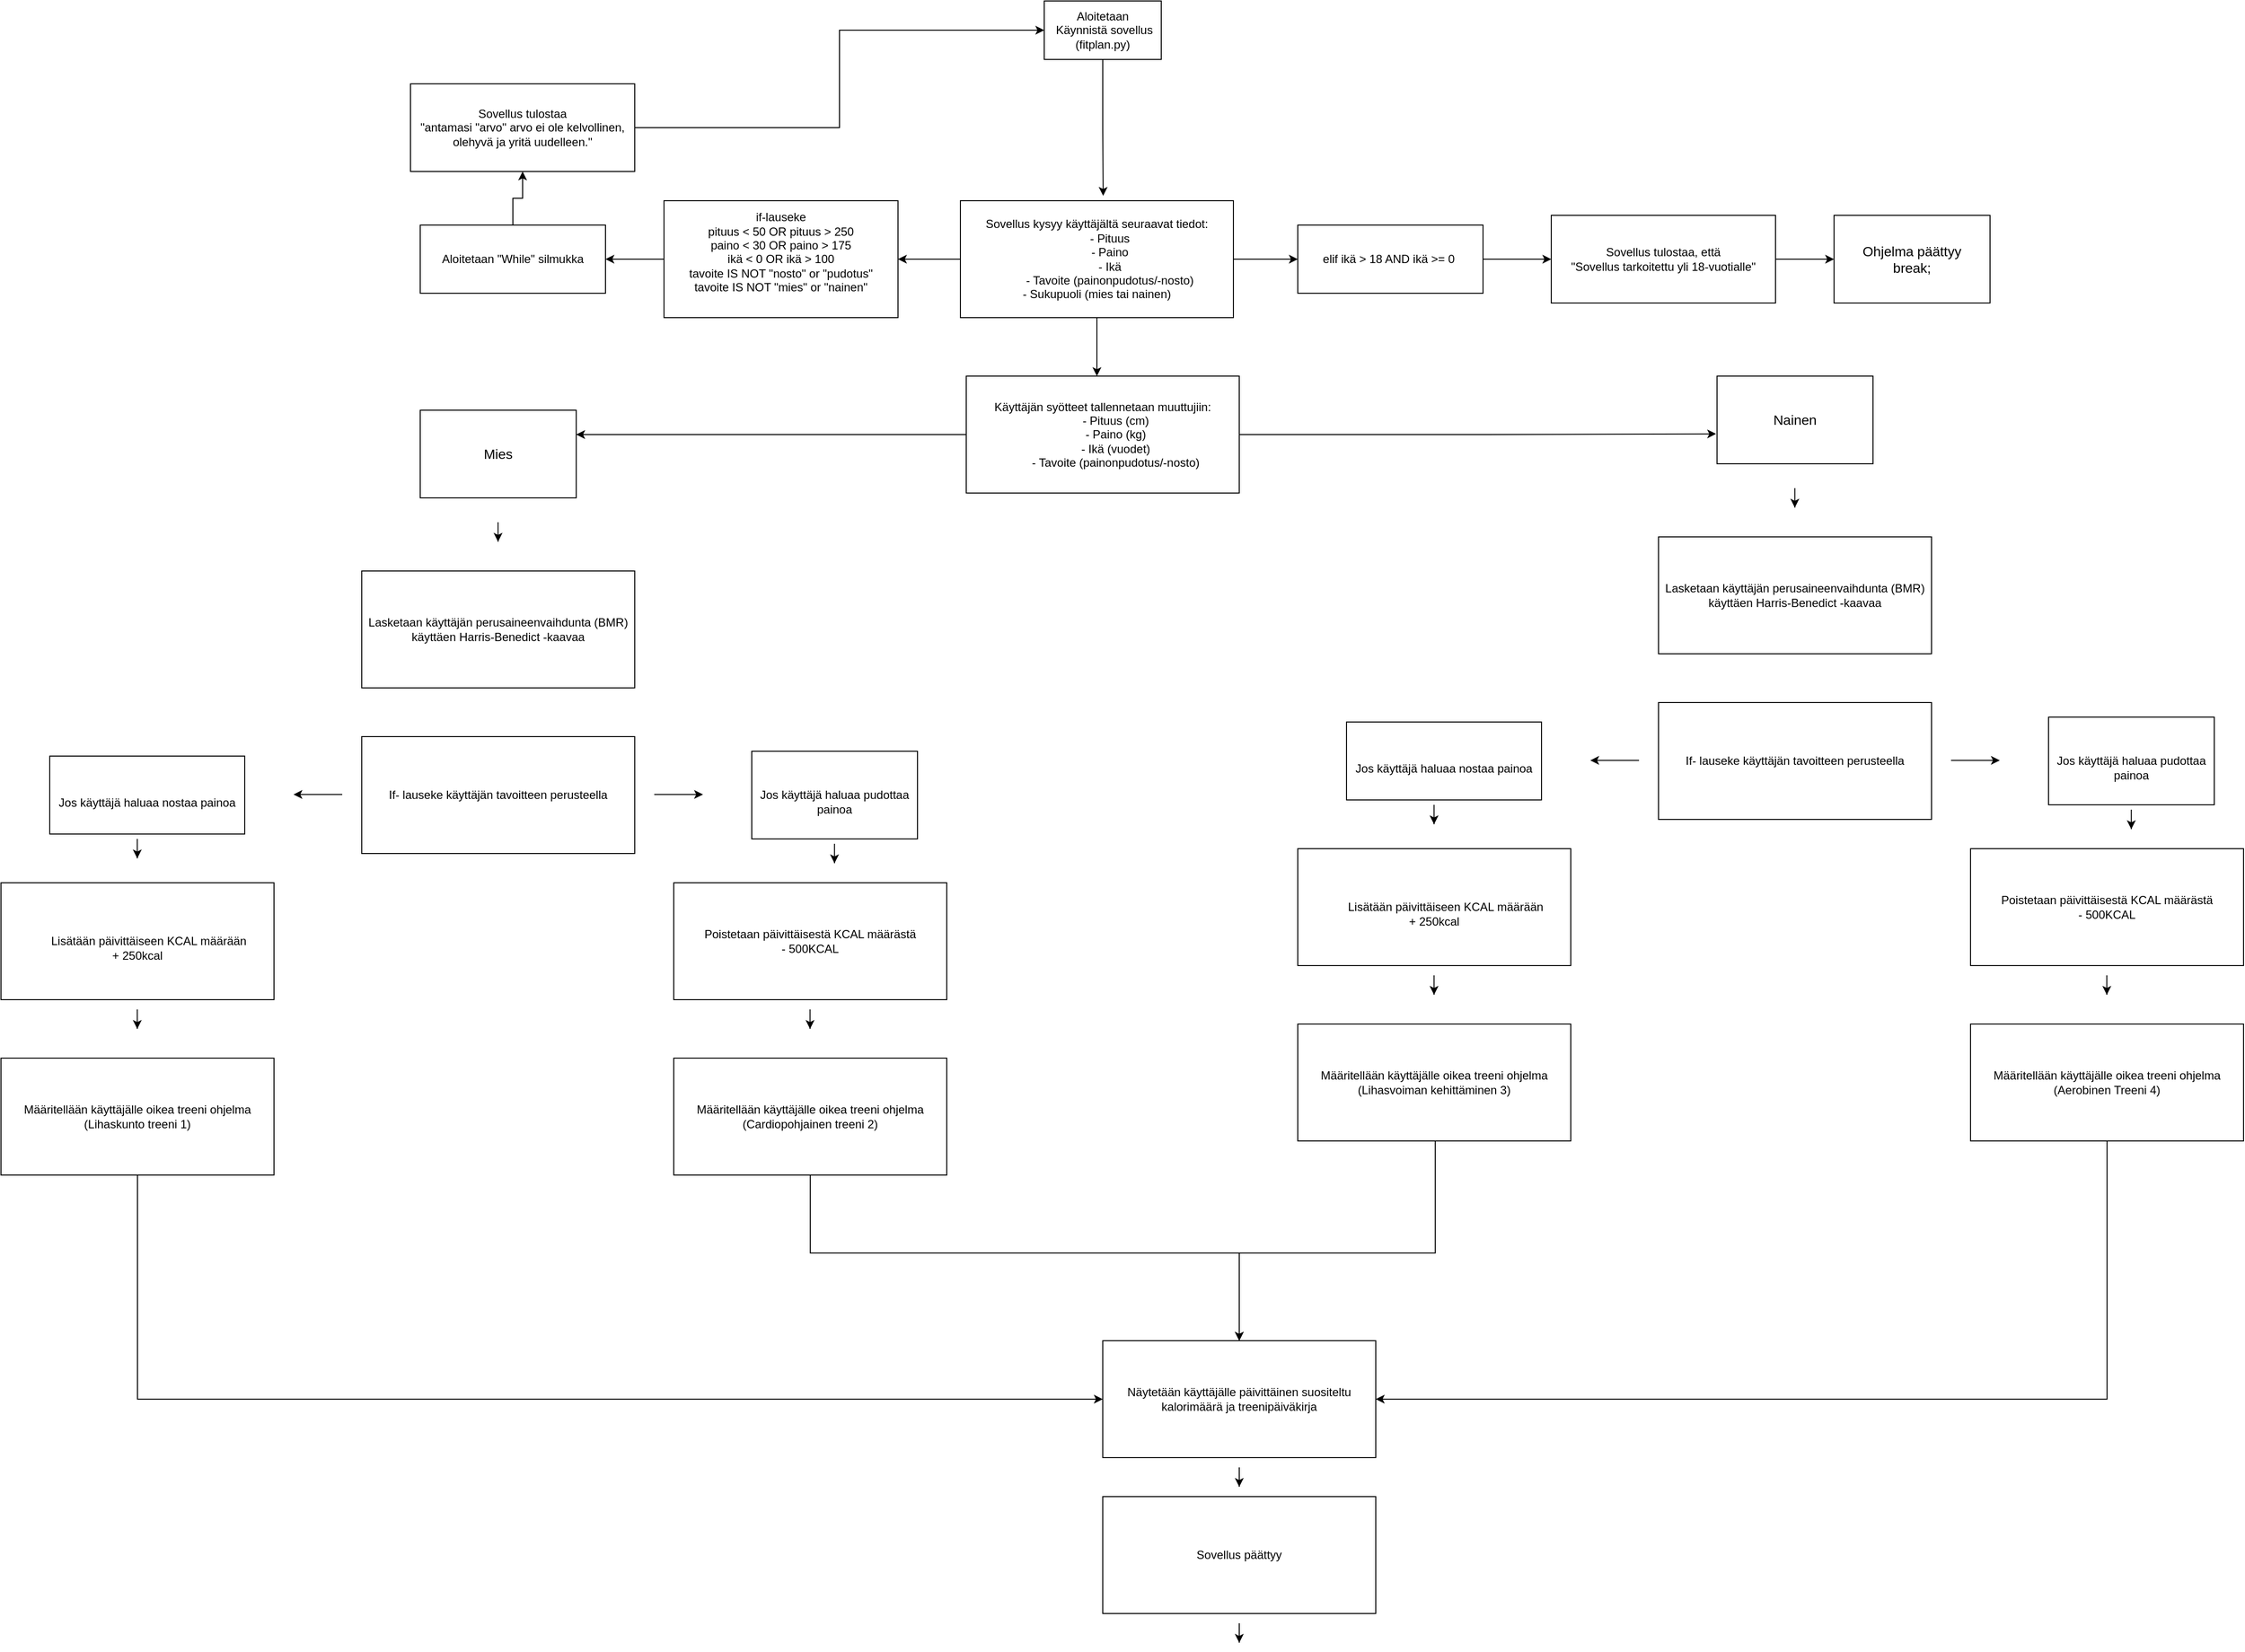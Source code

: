 <mxfile version="24.4.2" type="github">
  <diagram name="Sivu-1" id="mKQbyd3kxPPgr81X4ePe">
    <mxGraphModel dx="3558" dy="2354" grid="1" gridSize="10" guides="1" tooltips="1" connect="1" arrows="1" fold="1" page="1" pageScale="1" pageWidth="827" pageHeight="1169" math="0" shadow="0">
      <root>
        <mxCell id="0" />
        <mxCell id="1" parent="0" />
        <mxCell id="co7VD3hLq3T6lfHDUUdx-61" value="" style="edgeStyle=orthogonalEdgeStyle;rounded=0;orthogonalLoop=1;jettySize=auto;html=1;entryX=0.523;entryY=-0.042;entryDx=0;entryDy=0;entryPerimeter=0;" edge="1" parent="1" source="0m5QerFudpK0_N1F6iSb-1" target="0m5QerFudpK0_N1F6iSb-4">
          <mxGeometry relative="1" as="geometry">
            <mxPoint x="420" y="-20" as="targetPoint" />
          </mxGeometry>
        </mxCell>
        <mxCell id="0m5QerFudpK0_N1F6iSb-1" value="&lt;span style=&quot;text-align: start;&quot;&gt;&lt;span dir=&quot;ltr&quot; class=&quot;ui-provider da bai baj bak bal bam ban bao bap baq bar bas bat bau bav baw bax bay baz bba bbb bbc bbd bbe bbf bbg bbh bbi bbj bbk bbl bbm bbn bbo bbp&quot;&gt;Aloitetaan&lt;/span&gt;&lt;/span&gt;&lt;div&gt;&lt;span style=&quot;text-align: start;&quot;&gt;&lt;span dir=&quot;ltr&quot; class=&quot;ui-provider da bai baj bak bal bam ban bao bap baq bar bas bat bau bav baw bax bay baz bba bbb bbc bbd bbe bbf bbg bbh bbi bbj bbk bbl bbm bbn bbo bbp&quot;&gt;&amp;nbsp;Käynnistä sovellus (fitplan.py)&lt;/span&gt;&lt;/span&gt;&lt;/div&gt;" style="rounded=0;whiteSpace=wrap;html=1;" parent="1" vertex="1">
          <mxGeometry x="360" y="-35" width="120" height="60" as="geometry" />
        </mxCell>
        <mxCell id="co7VD3hLq3T6lfHDUUdx-57" value="" style="edgeStyle=orthogonalEdgeStyle;rounded=0;orthogonalLoop=1;jettySize=auto;html=1;" edge="1" parent="1" source="0m5QerFudpK0_N1F6iSb-4" target="0m5QerFudpK0_N1F6iSb-6">
          <mxGeometry relative="1" as="geometry">
            <Array as="points">
              <mxPoint x="414" y="330" />
              <mxPoint x="414" y="330" />
            </Array>
          </mxGeometry>
        </mxCell>
        <mxCell id="co7VD3hLq3T6lfHDUUdx-73" value="" style="edgeStyle=orthogonalEdgeStyle;rounded=0;orthogonalLoop=1;jettySize=auto;html=1;" edge="1" parent="1" source="0m5QerFudpK0_N1F6iSb-4" target="0m5QerFudpK0_N1F6iSb-38">
          <mxGeometry relative="1" as="geometry" />
        </mxCell>
        <mxCell id="co7VD3hLq3T6lfHDUUdx-76" value="" style="edgeStyle=orthogonalEdgeStyle;rounded=0;orthogonalLoop=1;jettySize=auto;html=1;" edge="1" parent="1" source="0m5QerFudpK0_N1F6iSb-4" target="co7VD3hLq3T6lfHDUUdx-59">
          <mxGeometry relative="1" as="geometry" />
        </mxCell>
        <mxCell id="0m5QerFudpK0_N1F6iSb-4" value="&lt;span style=&quot;text-align: start;&quot;&gt;&lt;span dir=&quot;ltr&quot; class=&quot;ui-provider da bai baj bak bal bam ban bao bap baq bar bas bat bau bav baw bax bay baz bba bbb bbc bbd bbe bbf bbg bbh bbi bbj bbk bbl bbm bbn bbo bbp&quot;&gt;Sovellus kysyy käyttäjältä seuraavat tiedot:&lt;br&gt;&amp;nbsp;&amp;nbsp;&amp;nbsp;&amp;nbsp;&amp;nbsp;&amp;nbsp;&amp;nbsp; - Pituus&lt;br&gt;&amp;nbsp;&amp;nbsp;&amp;nbsp;&amp;nbsp;&amp;nbsp;&amp;nbsp;&amp;nbsp; - Paino&lt;br&gt;&amp;nbsp;&amp;nbsp;&amp;nbsp;&amp;nbsp;&amp;nbsp;&amp;nbsp;&amp;nbsp; - Ikä&lt;br&gt;&amp;nbsp;&amp;nbsp;&amp;nbsp;&amp;nbsp;&amp;nbsp;&amp;nbsp;&amp;nbsp; - Tavoite (painonpudotus/-nosto)&lt;/span&gt;&lt;/span&gt;&lt;div&gt;&lt;span style=&quot;text-align: start;&quot;&gt;&lt;span dir=&quot;ltr&quot; class=&quot;ui-provider da bai baj bak bal bam ban bao bap baq bar bas bat bau bav baw bax bay baz bba bbb bbc bbd bbe bbf bbg bbh bbi bbj bbk bbl bbm bbn bbo bbp&quot;&gt;- Sukupuoli (mies tai nainen)&lt;/span&gt;&lt;/span&gt;&lt;/div&gt;" style="rounded=0;whiteSpace=wrap;html=1;" parent="1" vertex="1">
          <mxGeometry x="274" y="170" width="280" height="120" as="geometry" />
        </mxCell>
        <mxCell id="co7VD3hLq3T6lfHDUUdx-39" value="" style="edgeStyle=orthogonalEdgeStyle;rounded=0;orthogonalLoop=1;jettySize=auto;html=1;" edge="1" parent="1" source="0m5QerFudpK0_N1F6iSb-6">
          <mxGeometry relative="1" as="geometry">
            <mxPoint x="-120" y="410" as="targetPoint" />
          </mxGeometry>
        </mxCell>
        <mxCell id="co7VD3hLq3T6lfHDUUdx-41" value="" style="edgeStyle=orthogonalEdgeStyle;rounded=0;orthogonalLoop=1;jettySize=auto;html=1;entryX=-0.006;entryY=0.659;entryDx=0;entryDy=0;entryPerimeter=0;" edge="1" parent="1" source="0m5QerFudpK0_N1F6iSb-6" target="co7VD3hLq3T6lfHDUUdx-28">
          <mxGeometry relative="1" as="geometry">
            <mxPoint x="740.0" y="410" as="targetPoint" />
          </mxGeometry>
        </mxCell>
        <mxCell id="0m5QerFudpK0_N1F6iSb-6" value="&lt;span style=&quot;text-align: start;&quot;&gt;&lt;span dir=&quot;ltr&quot; class=&quot;ui-provider da bai baj bak bal bam ban bao bap baq bar bas bat bau bav baw bax bay baz bba bbb bbc bbd bbe bbf bbg bbh bbi bbj bbk bbl bbm bbn bbo bbp&quot;&gt;Käyttäjän syötteet tallennetaan muuttujiin:&lt;br&gt;&amp;nbsp;&amp;nbsp;&amp;nbsp;&amp;nbsp;&amp;nbsp;&amp;nbsp;&amp;nbsp; - Pituus (cm)&lt;br&gt;&amp;nbsp;&amp;nbsp;&amp;nbsp;&amp;nbsp;&amp;nbsp;&amp;nbsp;&amp;nbsp; - Paino (kg)&lt;br&gt;&amp;nbsp;&amp;nbsp;&amp;nbsp;&amp;nbsp;&amp;nbsp;&amp;nbsp;&amp;nbsp; - Ikä (vuodet)&lt;br&gt;&amp;nbsp; &amp;nbsp; &amp;nbsp; &amp;nbsp; - Tavoite (painonpudotus/-nosto)&lt;/span&gt;&lt;/span&gt;" style="rounded=0;whiteSpace=wrap;html=1;" parent="1" vertex="1">
          <mxGeometry x="280" y="350" width="280" height="120" as="geometry" />
        </mxCell>
        <mxCell id="0m5QerFudpK0_N1F6iSb-7" value="" style="endArrow=classic;html=1;rounded=0;" parent="1" edge="1">
          <mxGeometry width="50" height="50" relative="1" as="geometry">
            <mxPoint x="-200.2" y="500" as="sourcePoint" />
            <mxPoint x="-200.2" y="520" as="targetPoint" />
            <Array as="points">
              <mxPoint x="-200.2" y="520" />
              <mxPoint x="-200.2" y="510" />
            </Array>
          </mxGeometry>
        </mxCell>
        <mxCell id="0m5QerFudpK0_N1F6iSb-8" value="&lt;span style=&quot;caret-color: rgb(0, 0, 0); color: rgb(0, 0, 0); font-style: normal; font-variant-caps: normal; font-weight: 400; letter-spacing: normal; orphans: auto; text-align: start; text-indent: 0px; text-transform: none; white-space: normal; widows: auto; word-spacing: 0px; -webkit-text-stroke-width: 0px; text-decoration: none;&quot;&gt;&lt;span dir=&quot;ltr&quot; class=&quot;ui-provider da bai baj bak bal bam ban bao bap baq bar bas bat bau bav baw bax bay baz bba bbb bbc bbd bbe bbf bbg bbh bbi bbj bbk bbl bbm bbn bbo bbp&quot;&gt;Lasketaan käyttäjän perusaineenvaihdunta (BMR) käyttäen Harris-Benedict -kaavaa&lt;br&gt;&lt;/span&gt;&lt;/span&gt;" style="rounded=0;whiteSpace=wrap;html=1;" parent="1" vertex="1">
          <mxGeometry x="-340" y="550" width="280" height="120" as="geometry" />
        </mxCell>
        <mxCell id="0m5QerFudpK0_N1F6iSb-16" value="&lt;span style=&quot;text-align: start;&quot;&gt;&lt;span dir=&quot;ltr&quot; class=&quot;ui-provider da bai baj bak bal bam ban bao bap baq bar bas bat bau bav baw bax bay baz bba bbb bbc bbd bbe bbf bbg bbh bbi bbj bbk bbl bbm bbn bbo bbp&quot;&gt;Näytetään käyttäjälle päivittäinen suositeltu kalorimäärä ja treenipäiväkirja&lt;/span&gt;&lt;/span&gt;" style="rounded=0;whiteSpace=wrap;html=1;" parent="1" vertex="1">
          <mxGeometry x="420" y="1340" width="280" height="120" as="geometry" />
        </mxCell>
        <mxCell id="0m5QerFudpK0_N1F6iSb-17" value="" style="endArrow=classic;html=1;rounded=0;" parent="1" edge="1">
          <mxGeometry width="50" height="50" relative="1" as="geometry">
            <mxPoint x="560" y="1470" as="sourcePoint" />
            <mxPoint x="560" y="1490" as="targetPoint" />
            <Array as="points">
              <mxPoint x="560" y="1490" />
              <mxPoint x="560" y="1480" />
            </Array>
          </mxGeometry>
        </mxCell>
        <mxCell id="0m5QerFudpK0_N1F6iSb-18" value="&lt;span style=&quot;text-align: start;&quot;&gt;&lt;span dir=&quot;ltr&quot; class=&quot;ui-provider da bai baj bak bal bam ban bao bap baq bar bas bat bau bav baw bax bay baz bba bbb bbc bbd bbe bbf bbg bbh bbi bbj bbk bbl bbm bbn bbo bbp&quot;&gt;Sovellus päättyy&lt;/span&gt;&lt;/span&gt;" style="rounded=0;whiteSpace=wrap;html=1;" parent="1" vertex="1">
          <mxGeometry x="420" y="1500" width="280" height="120" as="geometry" />
        </mxCell>
        <mxCell id="0m5QerFudpK0_N1F6iSb-19" value="" style="endArrow=classic;html=1;rounded=0;" parent="1" edge="1">
          <mxGeometry width="50" height="50" relative="1" as="geometry">
            <mxPoint x="560" y="1630" as="sourcePoint" />
            <mxPoint x="560" y="1650" as="targetPoint" />
            <Array as="points">
              <mxPoint x="560" y="1650" />
              <mxPoint x="560" y="1640" />
            </Array>
          </mxGeometry>
        </mxCell>
        <mxCell id="0m5QerFudpK0_N1F6iSb-20" value="&lt;span style=&quot;caret-color: rgb(0, 0, 0); color: rgb(0, 0, 0); font-style: normal; font-variant-caps: normal; font-weight: 400; letter-spacing: normal; orphans: auto; text-align: start; text-indent: 0px; text-transform: none; white-space: normal; widows: auto; word-spacing: 0px; -webkit-text-stroke-width: 0px; text-decoration: none;&quot;&gt;&lt;span dir=&quot;ltr&quot; class=&quot;ui-provider da bai baj bak bal bam ban bao bap baq bar bas bat bau bav baw bax bay baz bba bbb bbc bbd bbe bbf bbg bbh bbi bbj bbk bbl bbm bbn bbo bbp&quot;&gt;&lt;br&gt;Jos käyttäjä haluaa nostaa painoa&lt;/span&gt;&lt;/span&gt;" style="rounded=0;whiteSpace=wrap;html=1;" parent="1" vertex="1">
          <mxGeometry x="-660" y="740" width="200" height="80" as="geometry" />
        </mxCell>
        <mxCell id="0m5QerFudpK0_N1F6iSb-23" value="" style="endArrow=classic;html=1;rounded=0;" parent="1" edge="1">
          <mxGeometry width="50" height="50" relative="1" as="geometry">
            <mxPoint x="-40" y="779.41" as="sourcePoint" />
            <mxPoint x="10" y="779.41" as="targetPoint" />
            <Array as="points" />
          </mxGeometry>
        </mxCell>
        <mxCell id="0m5QerFudpK0_N1F6iSb-24" value="If- lauseke käyttäjän tavoitteen perusteella" style="rounded=0;whiteSpace=wrap;html=1;" parent="1" vertex="1">
          <mxGeometry x="-340" y="720" width="280" height="120" as="geometry" />
        </mxCell>
        <mxCell id="0m5QerFudpK0_N1F6iSb-28" value="&lt;span style=&quot;text-align: start;&quot;&gt;&lt;span dir=&quot;ltr&quot; class=&quot;ui-provider da bai baj bak bal bam ban bao bap baq bar bas bat bau bav baw bax bay baz bba bbb bbc bbd bbe bbf bbg bbh bbi bbj bbk bbl bbm bbn bbo bbp&quot;&gt;&lt;br&gt;&amp;nbsp;&amp;nbsp;&amp;nbsp;&amp;nbsp;&amp;nbsp;&amp;nbsp;&amp;nbsp;Lisätään päivittäiseen KCAL määrään &lt;br&gt;+ 250kcal&lt;/span&gt;&lt;/span&gt;" style="rounded=0;whiteSpace=wrap;html=1;" parent="1" vertex="1">
          <mxGeometry x="-710" y="870" width="280" height="120" as="geometry" />
        </mxCell>
        <mxCell id="0m5QerFudpK0_N1F6iSb-29" value="&lt;span style=&quot;text-align: start;&quot;&gt;&lt;span dir=&quot;ltr&quot; class=&quot;ui-provider da bai baj bak bal bam ban bao bap baq bar bas bat bau bav baw bax bay baz bba bbb bbc bbd bbe bbf bbg bbh bbi bbj bbk bbl bbm bbn bbo bbp&quot;&gt;&lt;br&gt;Jos käyttäjä haluaa pudottaa painoa&lt;/span&gt;&lt;/span&gt;" style="rounded=0;whiteSpace=wrap;html=1;" parent="1" vertex="1">
          <mxGeometry x="60" y="735" width="170" height="90" as="geometry" />
        </mxCell>
        <mxCell id="co7VD3hLq3T6lfHDUUdx-74" value="" style="edgeStyle=orthogonalEdgeStyle;rounded=0;orthogonalLoop=1;jettySize=auto;html=1;" edge="1" parent="1" source="0m5QerFudpK0_N1F6iSb-38" target="0m5QerFudpK0_N1F6iSb-40">
          <mxGeometry relative="1" as="geometry" />
        </mxCell>
        <mxCell id="0m5QerFudpK0_N1F6iSb-38" value="&lt;div style=&quot;text-align: start;&quot;&gt;elif ikä &amp;gt; 18 AND&amp;nbsp;&lt;span style=&quot;background-color: initial;&quot;&gt;ikä &amp;gt;= 0&amp;nbsp;&lt;/span&gt;&lt;/div&gt;" style="rounded=0;whiteSpace=wrap;html=1;" parent="1" vertex="1">
          <mxGeometry x="620" y="195" width="190" height="70" as="geometry" />
        </mxCell>
        <mxCell id="co7VD3hLq3T6lfHDUUdx-75" value="" style="edgeStyle=orthogonalEdgeStyle;rounded=0;orthogonalLoop=1;jettySize=auto;html=1;" edge="1" parent="1" source="0m5QerFudpK0_N1F6iSb-40" target="co7VD3hLq3T6lfHDUUdx-53">
          <mxGeometry relative="1" as="geometry" />
        </mxCell>
        <mxCell id="0m5QerFudpK0_N1F6iSb-40" value="&lt;div style=&quot;&quot;&gt;Sovellus tulostaa, että &lt;br&gt;&quot;Sovellus tarkoitettu yli 18-vuotialle&quot;&lt;/div&gt;" style="rounded=0;whiteSpace=wrap;html=1;align=center;" parent="1" vertex="1">
          <mxGeometry x="880" y="185" width="230" height="90" as="geometry" />
        </mxCell>
        <mxCell id="co7VD3hLq3T6lfHDUUdx-1" value="&lt;font style=&quot;font-size: 14px;&quot;&gt;Mies&lt;/font&gt;" style="rounded=0;whiteSpace=wrap;html=1;" vertex="1" parent="1">
          <mxGeometry x="-280" y="385" width="160" height="90" as="geometry" />
        </mxCell>
        <mxCell id="co7VD3hLq3T6lfHDUUdx-5" value="" style="endArrow=classic;html=1;rounded=0;" edge="1" parent="1">
          <mxGeometry width="50" height="50" relative="1" as="geometry">
            <mxPoint x="-360" y="779.41" as="sourcePoint" />
            <mxPoint x="-410" y="779.41" as="targetPoint" />
            <Array as="points" />
          </mxGeometry>
        </mxCell>
        <mxCell id="co7VD3hLq3T6lfHDUUdx-6" value="Poistetaan päivittäisestä KCAL määrästä&lt;div&gt;- 500KCAL&lt;/div&gt;" style="rounded=0;whiteSpace=wrap;html=1;" vertex="1" parent="1">
          <mxGeometry x="-20" y="870" width="280" height="120" as="geometry" />
        </mxCell>
        <mxCell id="co7VD3hLq3T6lfHDUUdx-7" value="" style="endArrow=classic;html=1;rounded=0;" edge="1" parent="1">
          <mxGeometry width="50" height="50" relative="1" as="geometry">
            <mxPoint x="144.88" y="830" as="sourcePoint" />
            <mxPoint x="144.88" y="850" as="targetPoint" />
            <Array as="points">
              <mxPoint x="144.88" y="850" />
              <mxPoint x="144.88" y="840" />
            </Array>
          </mxGeometry>
        </mxCell>
        <mxCell id="co7VD3hLq3T6lfHDUUdx-9" value="" style="endArrow=classic;html=1;rounded=0;" edge="1" parent="1">
          <mxGeometry width="50" height="50" relative="1" as="geometry">
            <mxPoint x="-570.22" y="825" as="sourcePoint" />
            <mxPoint x="-570.22" y="845" as="targetPoint" />
            <Array as="points">
              <mxPoint x="-570.22" y="845" />
              <mxPoint x="-570.22" y="835" />
            </Array>
          </mxGeometry>
        </mxCell>
        <mxCell id="co7VD3hLq3T6lfHDUUdx-12" value="" style="endArrow=classic;html=1;rounded=0;" edge="1" parent="1">
          <mxGeometry width="50" height="50" relative="1" as="geometry">
            <mxPoint x="-570.22" y="1000" as="sourcePoint" />
            <mxPoint x="-570.22" y="1020" as="targetPoint" />
            <Array as="points">
              <mxPoint x="-570.22" y="1020" />
              <mxPoint x="-570.22" y="1010" />
            </Array>
          </mxGeometry>
        </mxCell>
        <mxCell id="co7VD3hLq3T6lfHDUUdx-44" value="" style="edgeStyle=orthogonalEdgeStyle;rounded=0;orthogonalLoop=1;jettySize=auto;html=1;entryX=0;entryY=0.5;entryDx=0;entryDy=0;" edge="1" parent="1" source="co7VD3hLq3T6lfHDUUdx-13" target="0m5QerFudpK0_N1F6iSb-16">
          <mxGeometry relative="1" as="geometry">
            <mxPoint x="-570" y="1280" as="targetPoint" />
            <Array as="points">
              <mxPoint x="-570" y="1400" />
            </Array>
          </mxGeometry>
        </mxCell>
        <mxCell id="co7VD3hLq3T6lfHDUUdx-13" value="Määritellään käyttäjälle oikea treeni ohjelma&lt;div&gt;(Lihaskunto treeni 1)&lt;/div&gt;" style="rounded=0;whiteSpace=wrap;html=1;" vertex="1" parent="1">
          <mxGeometry x="-710" y="1050" width="280" height="120" as="geometry" />
        </mxCell>
        <mxCell id="co7VD3hLq3T6lfHDUUdx-15" value="" style="endArrow=classic;html=1;rounded=0;" edge="1" parent="1">
          <mxGeometry width="50" height="50" relative="1" as="geometry">
            <mxPoint x="119.78" y="1000" as="sourcePoint" />
            <mxPoint x="119.78" y="1020" as="targetPoint" />
            <Array as="points">
              <mxPoint x="119.78" y="1020" />
              <mxPoint x="119.78" y="1010" />
            </Array>
          </mxGeometry>
        </mxCell>
        <mxCell id="co7VD3hLq3T6lfHDUUdx-18" value="" style="edgeStyle=orthogonalEdgeStyle;rounded=0;orthogonalLoop=1;jettySize=auto;html=1;entryX=0.5;entryY=0;entryDx=0;entryDy=0;" edge="1" parent="1" source="co7VD3hLq3T6lfHDUUdx-16" target="0m5QerFudpK0_N1F6iSb-16">
          <mxGeometry relative="1" as="geometry">
            <mxPoint x="380" y="1260" as="targetPoint" />
            <Array as="points">
              <mxPoint x="120" y="1250" />
              <mxPoint x="560" y="1250" />
            </Array>
          </mxGeometry>
        </mxCell>
        <mxCell id="co7VD3hLq3T6lfHDUUdx-16" value="Määritellään käyttäjälle oikea treeni ohjelma&lt;div&gt;(Cardiopohjainen treeni 2)&lt;/div&gt;" style="rounded=0;whiteSpace=wrap;html=1;" vertex="1" parent="1">
          <mxGeometry x="-20" y="1050" width="280" height="120" as="geometry" />
        </mxCell>
        <mxCell id="co7VD3hLq3T6lfHDUUdx-21" value="" style="endArrow=classic;html=1;rounded=0;" edge="1" parent="1">
          <mxGeometry width="50" height="50" relative="1" as="geometry">
            <mxPoint x="1129.8" y="465" as="sourcePoint" />
            <mxPoint x="1129.8" y="485" as="targetPoint" />
            <Array as="points">
              <mxPoint x="1129.8" y="485" />
              <mxPoint x="1129.8" y="475" />
            </Array>
          </mxGeometry>
        </mxCell>
        <mxCell id="co7VD3hLq3T6lfHDUUdx-22" value="&lt;span style=&quot;caret-color: rgb(0, 0, 0); color: rgb(0, 0, 0); font-style: normal; font-variant-caps: normal; font-weight: 400; letter-spacing: normal; orphans: auto; text-align: start; text-indent: 0px; text-transform: none; white-space: normal; widows: auto; word-spacing: 0px; -webkit-text-stroke-width: 0px; text-decoration: none;&quot;&gt;&lt;span dir=&quot;ltr&quot; class=&quot;ui-provider da bai baj bak bal bam ban bao bap baq bar bas bat bau bav baw bax bay baz bba bbb bbc bbd bbe bbf bbg bbh bbi bbj bbk bbl bbm bbn bbo bbp&quot;&gt;Lasketaan käyttäjän perusaineenvaihdunta (BMR) käyttäen Harris-Benedict -kaavaa&lt;br&gt;&lt;/span&gt;&lt;/span&gt;" style="rounded=0;whiteSpace=wrap;html=1;" vertex="1" parent="1">
          <mxGeometry x="990" y="515" width="280" height="120" as="geometry" />
        </mxCell>
        <mxCell id="co7VD3hLq3T6lfHDUUdx-23" value="&lt;span style=&quot;caret-color: rgb(0, 0, 0); color: rgb(0, 0, 0); font-style: normal; font-variant-caps: normal; font-weight: 400; letter-spacing: normal; orphans: auto; text-align: start; text-indent: 0px; text-transform: none; white-space: normal; widows: auto; word-spacing: 0px; -webkit-text-stroke-width: 0px; text-decoration: none;&quot;&gt;&lt;span dir=&quot;ltr&quot; class=&quot;ui-provider da bai baj bak bal bam ban bao bap baq bar bas bat bau bav baw bax bay baz bba bbb bbc bbd bbe bbf bbg bbh bbi bbj bbk bbl bbm bbn bbo bbp&quot;&gt;&lt;br&gt;Jos käyttäjä haluaa nostaa painoa&lt;/span&gt;&lt;/span&gt;" style="rounded=0;whiteSpace=wrap;html=1;" vertex="1" parent="1">
          <mxGeometry x="670" y="705" width="200" height="80" as="geometry" />
        </mxCell>
        <mxCell id="co7VD3hLq3T6lfHDUUdx-24" value="" style="endArrow=classic;html=1;rounded=0;" edge="1" parent="1">
          <mxGeometry width="50" height="50" relative="1" as="geometry">
            <mxPoint x="1290" y="744.41" as="sourcePoint" />
            <mxPoint x="1340" y="744.41" as="targetPoint" />
            <Array as="points" />
          </mxGeometry>
        </mxCell>
        <mxCell id="co7VD3hLq3T6lfHDUUdx-25" value="If- lauseke käyttäjän tavoitteen perusteella" style="rounded=0;whiteSpace=wrap;html=1;" vertex="1" parent="1">
          <mxGeometry x="990" y="685" width="280" height="120" as="geometry" />
        </mxCell>
        <mxCell id="co7VD3hLq3T6lfHDUUdx-26" value="&lt;span style=&quot;text-align: start;&quot;&gt;&lt;span dir=&quot;ltr&quot; class=&quot;ui-provider da bai baj bak bal bam ban bao bap baq bar bas bat bau bav baw bax bay baz bba bbb bbc bbd bbe bbf bbg bbh bbi bbj bbk bbl bbm bbn bbo bbp&quot;&gt;&lt;br&gt;&amp;nbsp;&amp;nbsp;&amp;nbsp;&amp;nbsp;&amp;nbsp;&amp;nbsp;&amp;nbsp;Lisätään päivittäiseen KCAL määrään &lt;br&gt;+ 250kcal&lt;/span&gt;&lt;/span&gt;" style="rounded=0;whiteSpace=wrap;html=1;" vertex="1" parent="1">
          <mxGeometry x="620" y="835" width="280" height="120" as="geometry" />
        </mxCell>
        <mxCell id="co7VD3hLq3T6lfHDUUdx-27" value="&lt;span style=&quot;&quot;&gt;&lt;span dir=&quot;ltr&quot; class=&quot;ui-provider da bai baj bak bal bam ban bao bap baq bar bas bat bau bav baw bax bay baz bba bbb bbc bbd bbe bbf bbg bbh bbi bbj bbk bbl bbm bbn bbo bbp&quot;&gt;&lt;br&gt;Jos käyttäjä haluaa pudottaa painoa&lt;/span&gt;&lt;/span&gt;" style="rounded=0;whiteSpace=wrap;html=1;align=center;" vertex="1" parent="1">
          <mxGeometry x="1390" y="700" width="170" height="90" as="geometry" />
        </mxCell>
        <mxCell id="co7VD3hLq3T6lfHDUUdx-28" value="&lt;font style=&quot;font-size: 14px;&quot;&gt;Nainen&lt;/font&gt;" style="rounded=0;whiteSpace=wrap;html=1;" vertex="1" parent="1">
          <mxGeometry x="1050" y="350" width="160" height="90" as="geometry" />
        </mxCell>
        <mxCell id="co7VD3hLq3T6lfHDUUdx-30" value="" style="endArrow=classic;html=1;rounded=0;" edge="1" parent="1">
          <mxGeometry width="50" height="50" relative="1" as="geometry">
            <mxPoint x="970" y="744.41" as="sourcePoint" />
            <mxPoint x="920" y="744.41" as="targetPoint" />
            <Array as="points" />
          </mxGeometry>
        </mxCell>
        <mxCell id="co7VD3hLq3T6lfHDUUdx-31" value="Poistetaan päivittäisestä KCAL määrästä&lt;div&gt;- 500KCAL&lt;/div&gt;" style="rounded=0;whiteSpace=wrap;html=1;" vertex="1" parent="1">
          <mxGeometry x="1310" y="835" width="280" height="120" as="geometry" />
        </mxCell>
        <mxCell id="co7VD3hLq3T6lfHDUUdx-32" value="" style="endArrow=classic;html=1;rounded=0;" edge="1" parent="1">
          <mxGeometry width="50" height="50" relative="1" as="geometry">
            <mxPoint x="1474.88" y="795" as="sourcePoint" />
            <mxPoint x="1474.88" y="815" as="targetPoint" />
            <Array as="points">
              <mxPoint x="1474.88" y="815" />
              <mxPoint x="1474.88" y="805" />
            </Array>
          </mxGeometry>
        </mxCell>
        <mxCell id="co7VD3hLq3T6lfHDUUdx-33" value="" style="endArrow=classic;html=1;rounded=0;" edge="1" parent="1">
          <mxGeometry width="50" height="50" relative="1" as="geometry">
            <mxPoint x="759.78" y="790" as="sourcePoint" />
            <mxPoint x="759.78" y="810" as="targetPoint" />
            <Array as="points">
              <mxPoint x="759.78" y="810" />
              <mxPoint x="759.78" y="800" />
            </Array>
          </mxGeometry>
        </mxCell>
        <mxCell id="co7VD3hLq3T6lfHDUUdx-34" value="" style="endArrow=classic;html=1;rounded=0;" edge="1" parent="1">
          <mxGeometry width="50" height="50" relative="1" as="geometry">
            <mxPoint x="759.78" y="965" as="sourcePoint" />
            <mxPoint x="759.78" y="985" as="targetPoint" />
            <Array as="points">
              <mxPoint x="759.78" y="985" />
              <mxPoint x="759.78" y="975" />
            </Array>
          </mxGeometry>
        </mxCell>
        <mxCell id="co7VD3hLq3T6lfHDUUdx-46" value="" style="edgeStyle=orthogonalEdgeStyle;rounded=0;orthogonalLoop=1;jettySize=auto;html=1;" edge="1" parent="1" source="co7VD3hLq3T6lfHDUUdx-35">
          <mxGeometry relative="1" as="geometry">
            <mxPoint x="560" y="1340" as="targetPoint" />
            <Array as="points">
              <mxPoint x="761" y="1250" />
              <mxPoint x="560" y="1250" />
            </Array>
          </mxGeometry>
        </mxCell>
        <mxCell id="co7VD3hLq3T6lfHDUUdx-35" value="Määritellään käyttäjälle oikea treeni ohjelma&lt;div&gt;(Lihasvoiman kehittäminen 3)&lt;/div&gt;" style="rounded=0;whiteSpace=wrap;html=1;" vertex="1" parent="1">
          <mxGeometry x="620" y="1015" width="280" height="120" as="geometry" />
        </mxCell>
        <mxCell id="co7VD3hLq3T6lfHDUUdx-36" value="" style="endArrow=classic;html=1;rounded=0;" edge="1" parent="1">
          <mxGeometry width="50" height="50" relative="1" as="geometry">
            <mxPoint x="1449.78" y="965" as="sourcePoint" />
            <mxPoint x="1449.78" y="985" as="targetPoint" />
            <Array as="points">
              <mxPoint x="1449.78" y="985" />
              <mxPoint x="1449.78" y="975" />
            </Array>
          </mxGeometry>
        </mxCell>
        <mxCell id="co7VD3hLq3T6lfHDUUdx-48" value="" style="edgeStyle=orthogonalEdgeStyle;rounded=0;orthogonalLoop=1;jettySize=auto;html=1;entryX=1;entryY=0.5;entryDx=0;entryDy=0;" edge="1" parent="1" source="co7VD3hLq3T6lfHDUUdx-37" target="0m5QerFudpK0_N1F6iSb-16">
          <mxGeometry relative="1" as="geometry">
            <mxPoint x="1450" y="1245" as="targetPoint" />
            <Array as="points">
              <mxPoint x="1450" y="1400" />
            </Array>
          </mxGeometry>
        </mxCell>
        <mxCell id="co7VD3hLq3T6lfHDUUdx-37" value="Määritellään käyttäjälle oikea treeni ohjelma&lt;div&gt;(Aerobinen Treeni 4)&lt;/div&gt;" style="rounded=0;whiteSpace=wrap;html=1;" vertex="1" parent="1">
          <mxGeometry x="1310" y="1015" width="280" height="120" as="geometry" />
        </mxCell>
        <mxCell id="co7VD3hLq3T6lfHDUUdx-53" value="&lt;span style=&quot;font-size: 14px;&quot;&gt;Ohjelma päättyy&lt;/span&gt;&lt;div&gt;&lt;span style=&quot;font-size: 14px;&quot;&gt;break;&lt;/span&gt;&lt;/div&gt;" style="rounded=0;whiteSpace=wrap;html=1;" vertex="1" parent="1">
          <mxGeometry x="1170" y="185" width="160" height="90" as="geometry" />
        </mxCell>
        <mxCell id="co7VD3hLq3T6lfHDUUdx-77" value="" style="edgeStyle=orthogonalEdgeStyle;rounded=0;orthogonalLoop=1;jettySize=auto;html=1;" edge="1" parent="1" source="co7VD3hLq3T6lfHDUUdx-59" target="co7VD3hLq3T6lfHDUUdx-70">
          <mxGeometry relative="1" as="geometry" />
        </mxCell>
        <mxCell id="co7VD3hLq3T6lfHDUUdx-59" value="&lt;div&gt;&lt;span style=&quot;background-color: initial;&quot;&gt;if-lauseke&lt;/span&gt;&lt;br&gt;&lt;/div&gt;&lt;div&gt;&lt;font style=&quot;font-size: 12px;&quot;&gt;pituus &amp;lt; 50 OR pituus &amp;gt; 250&lt;br&gt;&lt;/font&gt;&lt;div&gt;&lt;font style=&quot;font-size: 12px;&quot;&gt;paino &amp;lt; 30 OR paino &amp;gt; 175&lt;/font&gt;&lt;/div&gt;&lt;div&gt;&lt;font style=&quot;font-size: 12px;&quot;&gt;ikä &amp;lt; 0 OR ikä &amp;gt; 100&lt;/font&gt;&lt;/div&gt;&lt;/div&gt;&lt;div&gt;&lt;font style=&quot;font-size: 12px;&quot;&gt;tavoite IS NOT &quot;nosto&quot; or &quot;pudotus&quot;&lt;/font&gt;&lt;/div&gt;&lt;div style=&quot;--tw-border-spacing-x: 0; --tw-border-spacing-y: 0; --tw-translate-x: 0; --tw-translate-y: 0; --tw-rotate: 0; --tw-skew-x: 0; --tw-skew-y: 0; --tw-scale-x: 1; --tw-scale-y: 1; --tw-pan-x: ; --tw-pan-y: ; --tw-pinch-zoom: ; --tw-scroll-snap-strictness: proximity; --tw-ordinal: ; --tw-slashed-zero: ; --tw-numeric-figure: ; --tw-numeric-spacing: ; --tw-numeric-fraction: ; --tw-ring-inset: ; --tw-ring-offset-width: 0px; --tw-ring-offset-color: #fff; --tw-ring-color: rgb(59 130 246 / .5); --tw-ring-offset-shadow: 0 0 #0000; --tw-ring-shadow: 0 0 #0000; --tw-shadow: 0 0 #0000; --tw-shadow-colored: 0 0 #0000; --tw-blur: ; --tw-brightness: ; --tw-contrast: ; --tw-grayscale: ; --tw-hue-rotate: ; --tw-invert: ; --tw-saturate: ; --tw-sepia: ; --tw-drop-shadow: ; --tw-backdrop-blur: ; --tw-backdrop-brightness: ; --tw-backdrop-contrast: ; --tw-backdrop-grayscale: ; --tw-backdrop-hue-rotate: ; --tw-backdrop-invert: ; --tw-backdrop-opacity: ; --tw-backdrop-saturate: ; --tw-backdrop-sepia: ;&quot;&gt;&lt;font style=&quot;--tw-border-spacing-x: 0; --tw-border-spacing-y: 0; --tw-translate-x: 0; --tw-translate-y: 0; --tw-rotate: 0; --tw-skew-x: 0; --tw-skew-y: 0; --tw-scale-x: 1; --tw-scale-y: 1; --tw-pan-x: ; --tw-pan-y: ; --tw-pinch-zoom: ; --tw-scroll-snap-strictness: proximity; --tw-ordinal: ; --tw-slashed-zero: ; --tw-numeric-figure: ; --tw-numeric-spacing: ; --tw-numeric-fraction: ; --tw-ring-inset: ; --tw-ring-offset-width: 0px; --tw-ring-offset-color: #fff; --tw-ring-color: rgb(59 130 246 / .5); --tw-ring-offset-shadow: 0 0 #0000; --tw-ring-shadow: 0 0 #0000; --tw-shadow: 0 0 #0000; --tw-shadow-colored: 0 0 #0000; --tw-blur: ; --tw-brightness: ; --tw-contrast: ; --tw-grayscale: ; --tw-hue-rotate: ; --tw-invert: ; --tw-saturate: ; --tw-sepia: ; --tw-drop-shadow: ; --tw-backdrop-blur: ; --tw-backdrop-brightness: ; --tw-backdrop-contrast: ; --tw-backdrop-grayscale: ; --tw-backdrop-hue-rotate: ; --tw-backdrop-invert: ; --tw-backdrop-opacity: ; --tw-backdrop-saturate: ; --tw-backdrop-sepia: ;&quot;&gt;tavoite IS NOT &quot;mies&quot; or &quot;nainen&quot;&lt;/font&gt;&lt;/div&gt;&lt;div&gt;&lt;font style=&quot;--tw-border-spacing-x: 0; --tw-border-spacing-y: 0; --tw-translate-x: 0; --tw-translate-y: 0; --tw-rotate: 0; --tw-skew-x: 0; --tw-skew-y: 0; --tw-scale-x: 1; --tw-scale-y: 1; --tw-pan-x: ; --tw-pan-y: ; --tw-pinch-zoom: ; --tw-scroll-snap-strictness: proximity; --tw-ordinal: ; --tw-slashed-zero: ; --tw-numeric-figure: ; --tw-numeric-spacing: ; --tw-numeric-fraction: ; --tw-ring-inset: ; --tw-ring-offset-width: 0px; --tw-ring-offset-color: #fff; --tw-ring-color: rgb(59 130 246 / .5); --tw-ring-offset-shadow: 0 0 #0000; --tw-ring-shadow: 0 0 #0000; --tw-shadow: 0 0 #0000; --tw-shadow-colored: 0 0 #0000; --tw-blur: ; --tw-brightness: ; --tw-contrast: ; --tw-grayscale: ; --tw-hue-rotate: ; --tw-invert: ; --tw-saturate: ; --tw-sepia: ; --tw-drop-shadow: ; --tw-backdrop-blur: ; --tw-backdrop-brightness: ; --tw-backdrop-contrast: ; --tw-backdrop-grayscale: ; --tw-backdrop-hue-rotate: ; --tw-backdrop-invert: ; --tw-backdrop-opacity: ; --tw-backdrop-saturate: ; --tw-backdrop-sepia: ;&quot;&gt;&lt;br&gt;&lt;/font&gt;&lt;/div&gt;" style="rounded=0;whiteSpace=wrap;html=1;" vertex="1" parent="1">
          <mxGeometry x="-30" y="170" width="240" height="120" as="geometry" />
        </mxCell>
        <mxCell id="co7VD3hLq3T6lfHDUUdx-68" value="" style="edgeStyle=orthogonalEdgeStyle;rounded=0;orthogonalLoop=1;jettySize=auto;html=1;entryX=0;entryY=0.5;entryDx=0;entryDy=0;" edge="1" parent="1" source="co7VD3hLq3T6lfHDUUdx-64" target="0m5QerFudpK0_N1F6iSb-1">
          <mxGeometry relative="1" as="geometry">
            <mxPoint x="340" y="-5" as="targetPoint" />
          </mxGeometry>
        </mxCell>
        <mxCell id="co7VD3hLq3T6lfHDUUdx-64" value="&lt;div style=&quot;&quot;&gt;Sovellus tulostaa&lt;br&gt;&quot;antamasi &quot;arvo&quot; arvo ei ole kelvollinen, olehyvä ja yritä uudelleen.&quot;&lt;/div&gt;" style="rounded=0;whiteSpace=wrap;html=1;align=center;" vertex="1" parent="1">
          <mxGeometry x="-290" y="50" width="230" height="90" as="geometry" />
        </mxCell>
        <mxCell id="co7VD3hLq3T6lfHDUUdx-78" value="" style="edgeStyle=orthogonalEdgeStyle;rounded=0;orthogonalLoop=1;jettySize=auto;html=1;" edge="1" parent="1" source="co7VD3hLq3T6lfHDUUdx-70" target="co7VD3hLq3T6lfHDUUdx-64">
          <mxGeometry relative="1" as="geometry" />
        </mxCell>
        <mxCell id="co7VD3hLq3T6lfHDUUdx-70" value="&lt;div style=&quot;text-align: start;&quot;&gt;Aloitetaan &quot;While&quot; silmukka&lt;/div&gt;" style="rounded=0;whiteSpace=wrap;html=1;" vertex="1" parent="1">
          <mxGeometry x="-280" y="195" width="190" height="70" as="geometry" />
        </mxCell>
      </root>
    </mxGraphModel>
  </diagram>
</mxfile>
